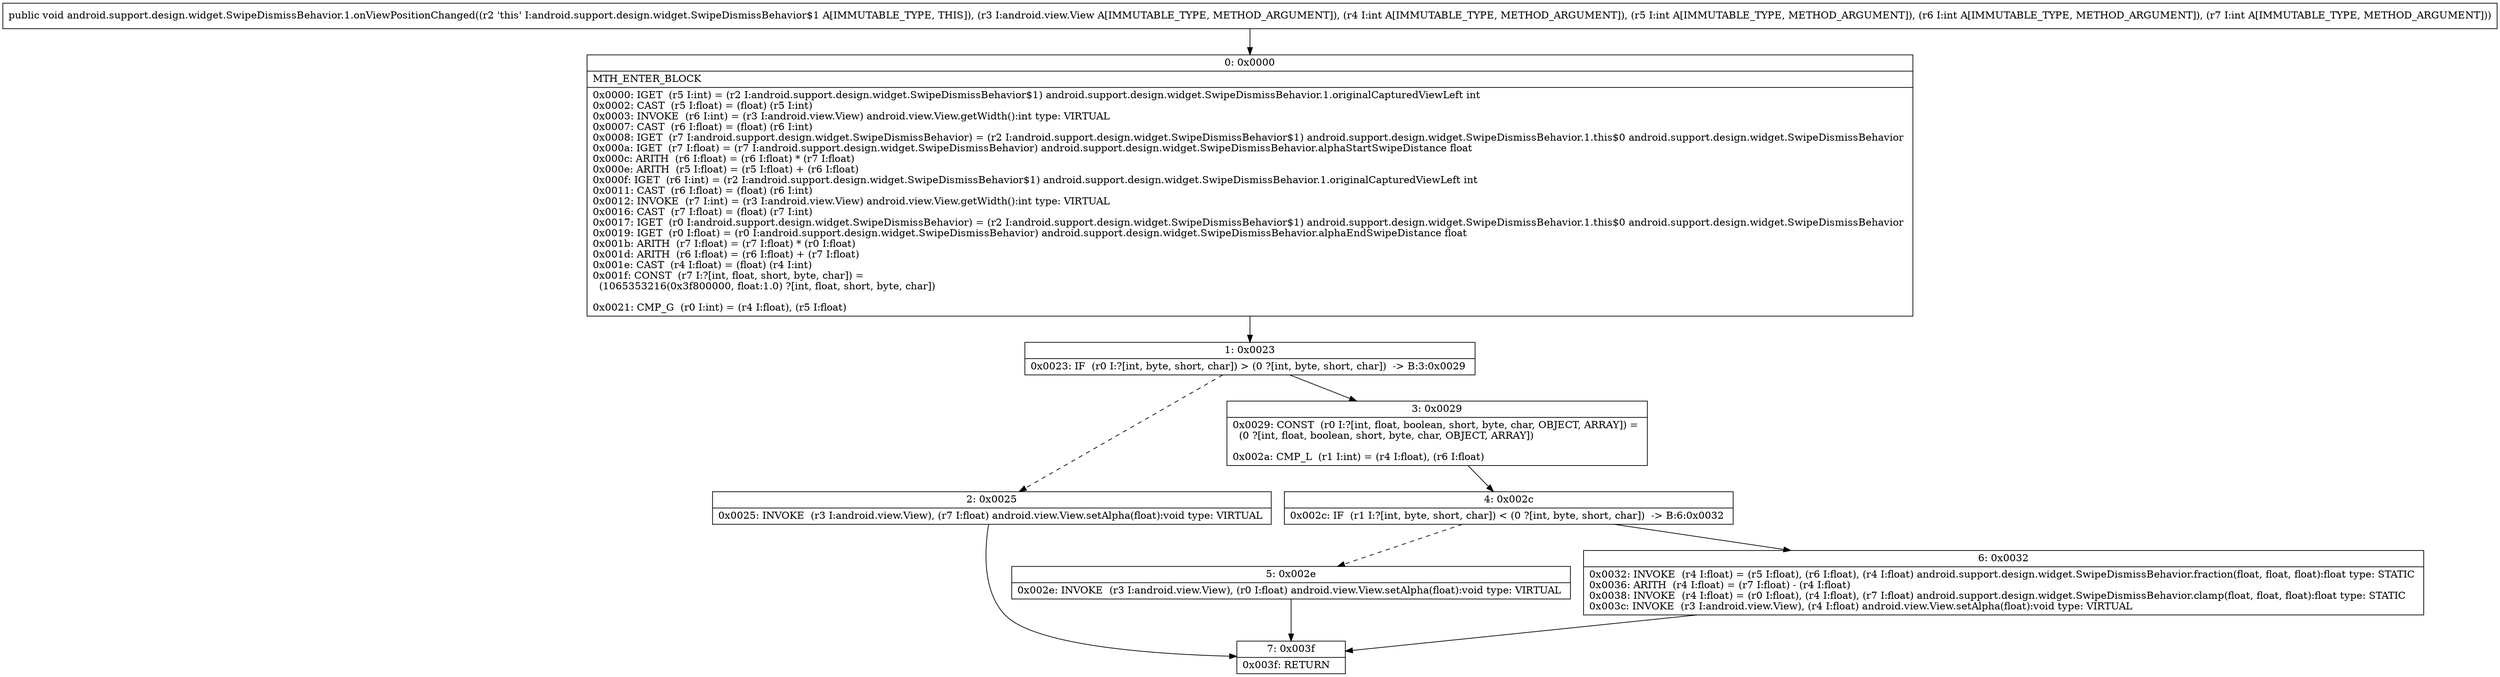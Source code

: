 digraph "CFG forandroid.support.design.widget.SwipeDismissBehavior.1.onViewPositionChanged(Landroid\/view\/View;IIII)V" {
Node_0 [shape=record,label="{0\:\ 0x0000|MTH_ENTER_BLOCK\l|0x0000: IGET  (r5 I:int) = (r2 I:android.support.design.widget.SwipeDismissBehavior$1) android.support.design.widget.SwipeDismissBehavior.1.originalCapturedViewLeft int \l0x0002: CAST  (r5 I:float) = (float) (r5 I:int) \l0x0003: INVOKE  (r6 I:int) = (r3 I:android.view.View) android.view.View.getWidth():int type: VIRTUAL \l0x0007: CAST  (r6 I:float) = (float) (r6 I:int) \l0x0008: IGET  (r7 I:android.support.design.widget.SwipeDismissBehavior) = (r2 I:android.support.design.widget.SwipeDismissBehavior$1) android.support.design.widget.SwipeDismissBehavior.1.this$0 android.support.design.widget.SwipeDismissBehavior \l0x000a: IGET  (r7 I:float) = (r7 I:android.support.design.widget.SwipeDismissBehavior) android.support.design.widget.SwipeDismissBehavior.alphaStartSwipeDistance float \l0x000c: ARITH  (r6 I:float) = (r6 I:float) * (r7 I:float) \l0x000e: ARITH  (r5 I:float) = (r5 I:float) + (r6 I:float) \l0x000f: IGET  (r6 I:int) = (r2 I:android.support.design.widget.SwipeDismissBehavior$1) android.support.design.widget.SwipeDismissBehavior.1.originalCapturedViewLeft int \l0x0011: CAST  (r6 I:float) = (float) (r6 I:int) \l0x0012: INVOKE  (r7 I:int) = (r3 I:android.view.View) android.view.View.getWidth():int type: VIRTUAL \l0x0016: CAST  (r7 I:float) = (float) (r7 I:int) \l0x0017: IGET  (r0 I:android.support.design.widget.SwipeDismissBehavior) = (r2 I:android.support.design.widget.SwipeDismissBehavior$1) android.support.design.widget.SwipeDismissBehavior.1.this$0 android.support.design.widget.SwipeDismissBehavior \l0x0019: IGET  (r0 I:float) = (r0 I:android.support.design.widget.SwipeDismissBehavior) android.support.design.widget.SwipeDismissBehavior.alphaEndSwipeDistance float \l0x001b: ARITH  (r7 I:float) = (r7 I:float) * (r0 I:float) \l0x001d: ARITH  (r6 I:float) = (r6 I:float) + (r7 I:float) \l0x001e: CAST  (r4 I:float) = (float) (r4 I:int) \l0x001f: CONST  (r7 I:?[int, float, short, byte, char]) = \l  (1065353216(0x3f800000, float:1.0) ?[int, float, short, byte, char])\l \l0x0021: CMP_G  (r0 I:int) = (r4 I:float), (r5 I:float) \l}"];
Node_1 [shape=record,label="{1\:\ 0x0023|0x0023: IF  (r0 I:?[int, byte, short, char]) \> (0 ?[int, byte, short, char])  \-\> B:3:0x0029 \l}"];
Node_2 [shape=record,label="{2\:\ 0x0025|0x0025: INVOKE  (r3 I:android.view.View), (r7 I:float) android.view.View.setAlpha(float):void type: VIRTUAL \l}"];
Node_3 [shape=record,label="{3\:\ 0x0029|0x0029: CONST  (r0 I:?[int, float, boolean, short, byte, char, OBJECT, ARRAY]) = \l  (0 ?[int, float, boolean, short, byte, char, OBJECT, ARRAY])\l \l0x002a: CMP_L  (r1 I:int) = (r4 I:float), (r6 I:float) \l}"];
Node_4 [shape=record,label="{4\:\ 0x002c|0x002c: IF  (r1 I:?[int, byte, short, char]) \< (0 ?[int, byte, short, char])  \-\> B:6:0x0032 \l}"];
Node_5 [shape=record,label="{5\:\ 0x002e|0x002e: INVOKE  (r3 I:android.view.View), (r0 I:float) android.view.View.setAlpha(float):void type: VIRTUAL \l}"];
Node_6 [shape=record,label="{6\:\ 0x0032|0x0032: INVOKE  (r4 I:float) = (r5 I:float), (r6 I:float), (r4 I:float) android.support.design.widget.SwipeDismissBehavior.fraction(float, float, float):float type: STATIC \l0x0036: ARITH  (r4 I:float) = (r7 I:float) \- (r4 I:float) \l0x0038: INVOKE  (r4 I:float) = (r0 I:float), (r4 I:float), (r7 I:float) android.support.design.widget.SwipeDismissBehavior.clamp(float, float, float):float type: STATIC \l0x003c: INVOKE  (r3 I:android.view.View), (r4 I:float) android.view.View.setAlpha(float):void type: VIRTUAL \l}"];
Node_7 [shape=record,label="{7\:\ 0x003f|0x003f: RETURN   \l}"];
MethodNode[shape=record,label="{public void android.support.design.widget.SwipeDismissBehavior.1.onViewPositionChanged((r2 'this' I:android.support.design.widget.SwipeDismissBehavior$1 A[IMMUTABLE_TYPE, THIS]), (r3 I:android.view.View A[IMMUTABLE_TYPE, METHOD_ARGUMENT]), (r4 I:int A[IMMUTABLE_TYPE, METHOD_ARGUMENT]), (r5 I:int A[IMMUTABLE_TYPE, METHOD_ARGUMENT]), (r6 I:int A[IMMUTABLE_TYPE, METHOD_ARGUMENT]), (r7 I:int A[IMMUTABLE_TYPE, METHOD_ARGUMENT])) }"];
MethodNode -> Node_0;
Node_0 -> Node_1;
Node_1 -> Node_2[style=dashed];
Node_1 -> Node_3;
Node_2 -> Node_7;
Node_3 -> Node_4;
Node_4 -> Node_5[style=dashed];
Node_4 -> Node_6;
Node_5 -> Node_7;
Node_6 -> Node_7;
}


